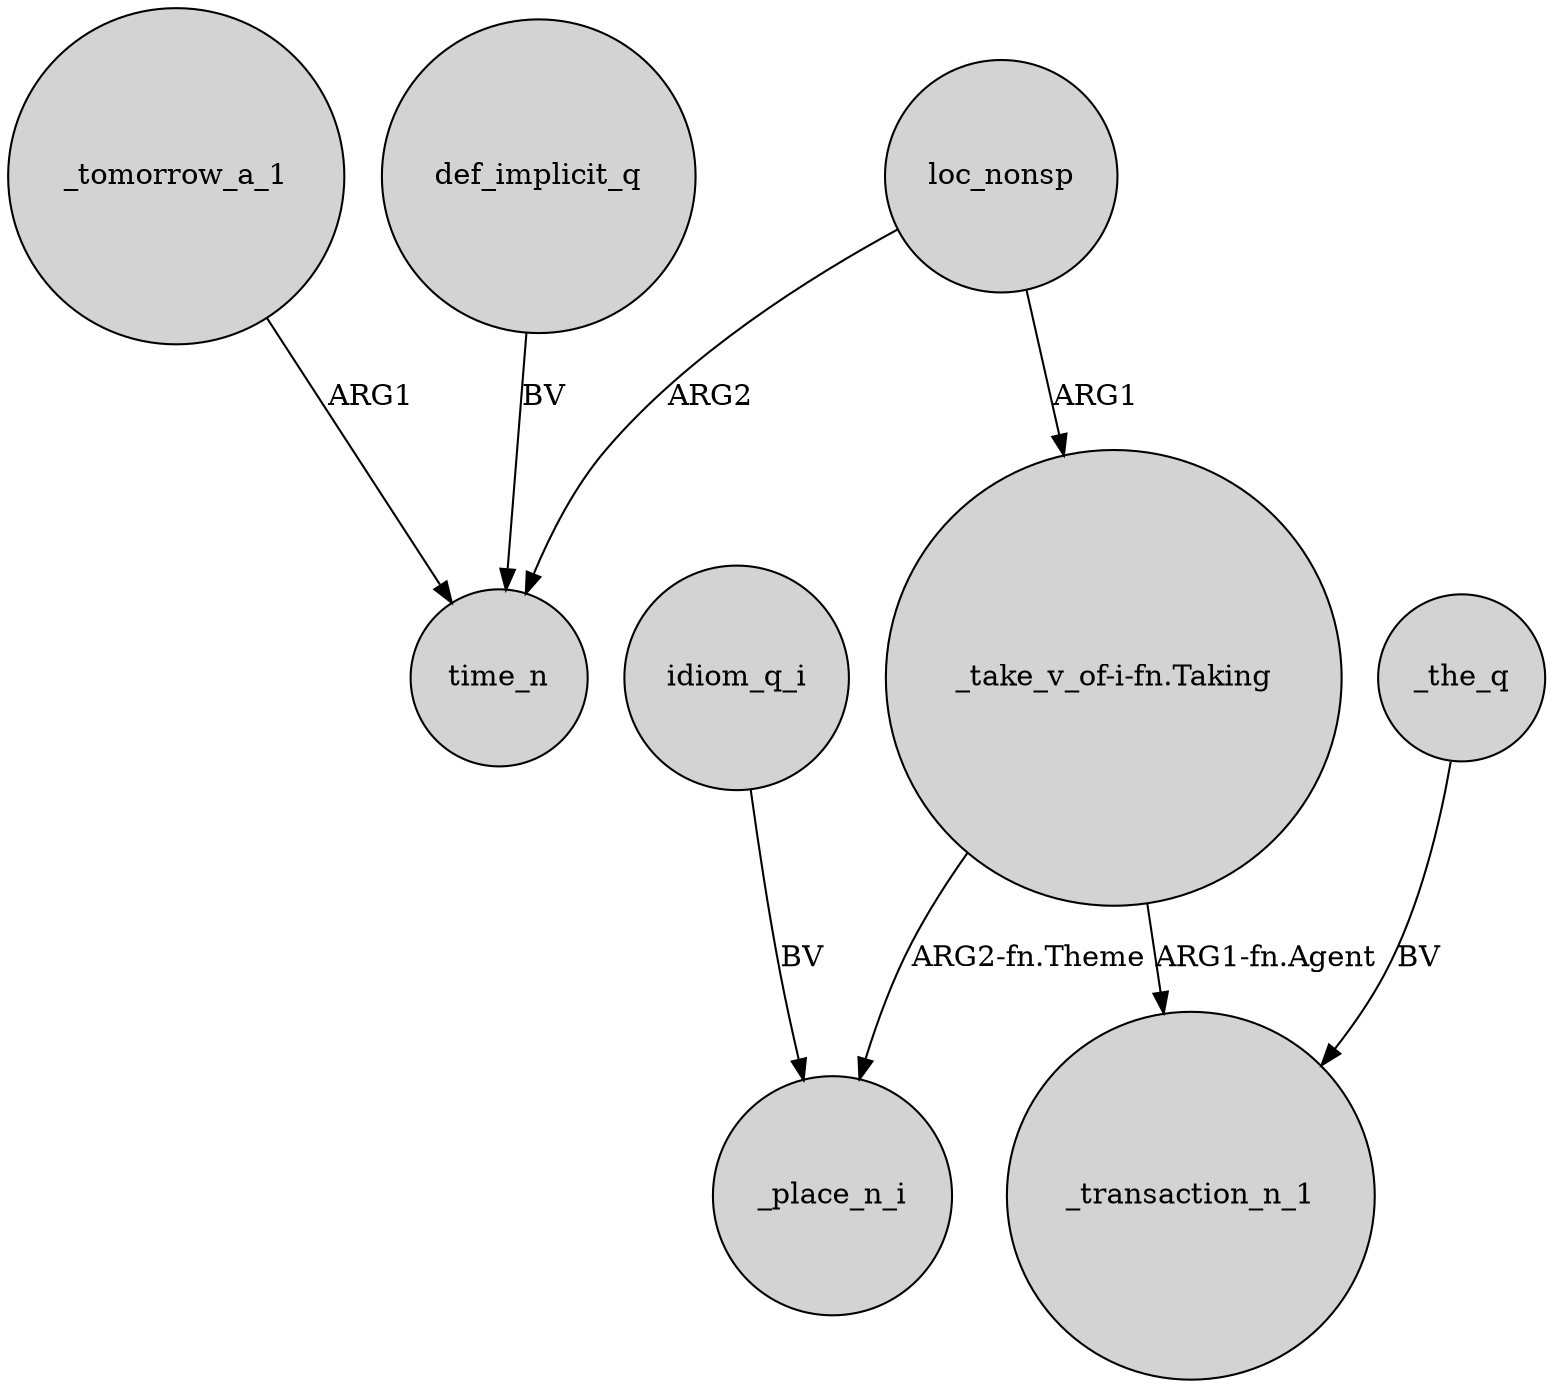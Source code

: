digraph {
	node [shape=circle style=filled]
	_tomorrow_a_1 -> time_n [label=ARG1]
	idiom_q_i -> _place_n_i [label=BV]
	loc_nonsp -> time_n [label=ARG2]
	"_take_v_of-i-fn.Taking" -> _place_n_i [label="ARG2-fn.Theme"]
	_the_q -> _transaction_n_1 [label=BV]
	def_implicit_q -> time_n [label=BV]
	loc_nonsp -> "_take_v_of-i-fn.Taking" [label=ARG1]
	"_take_v_of-i-fn.Taking" -> _transaction_n_1 [label="ARG1-fn.Agent"]
}
